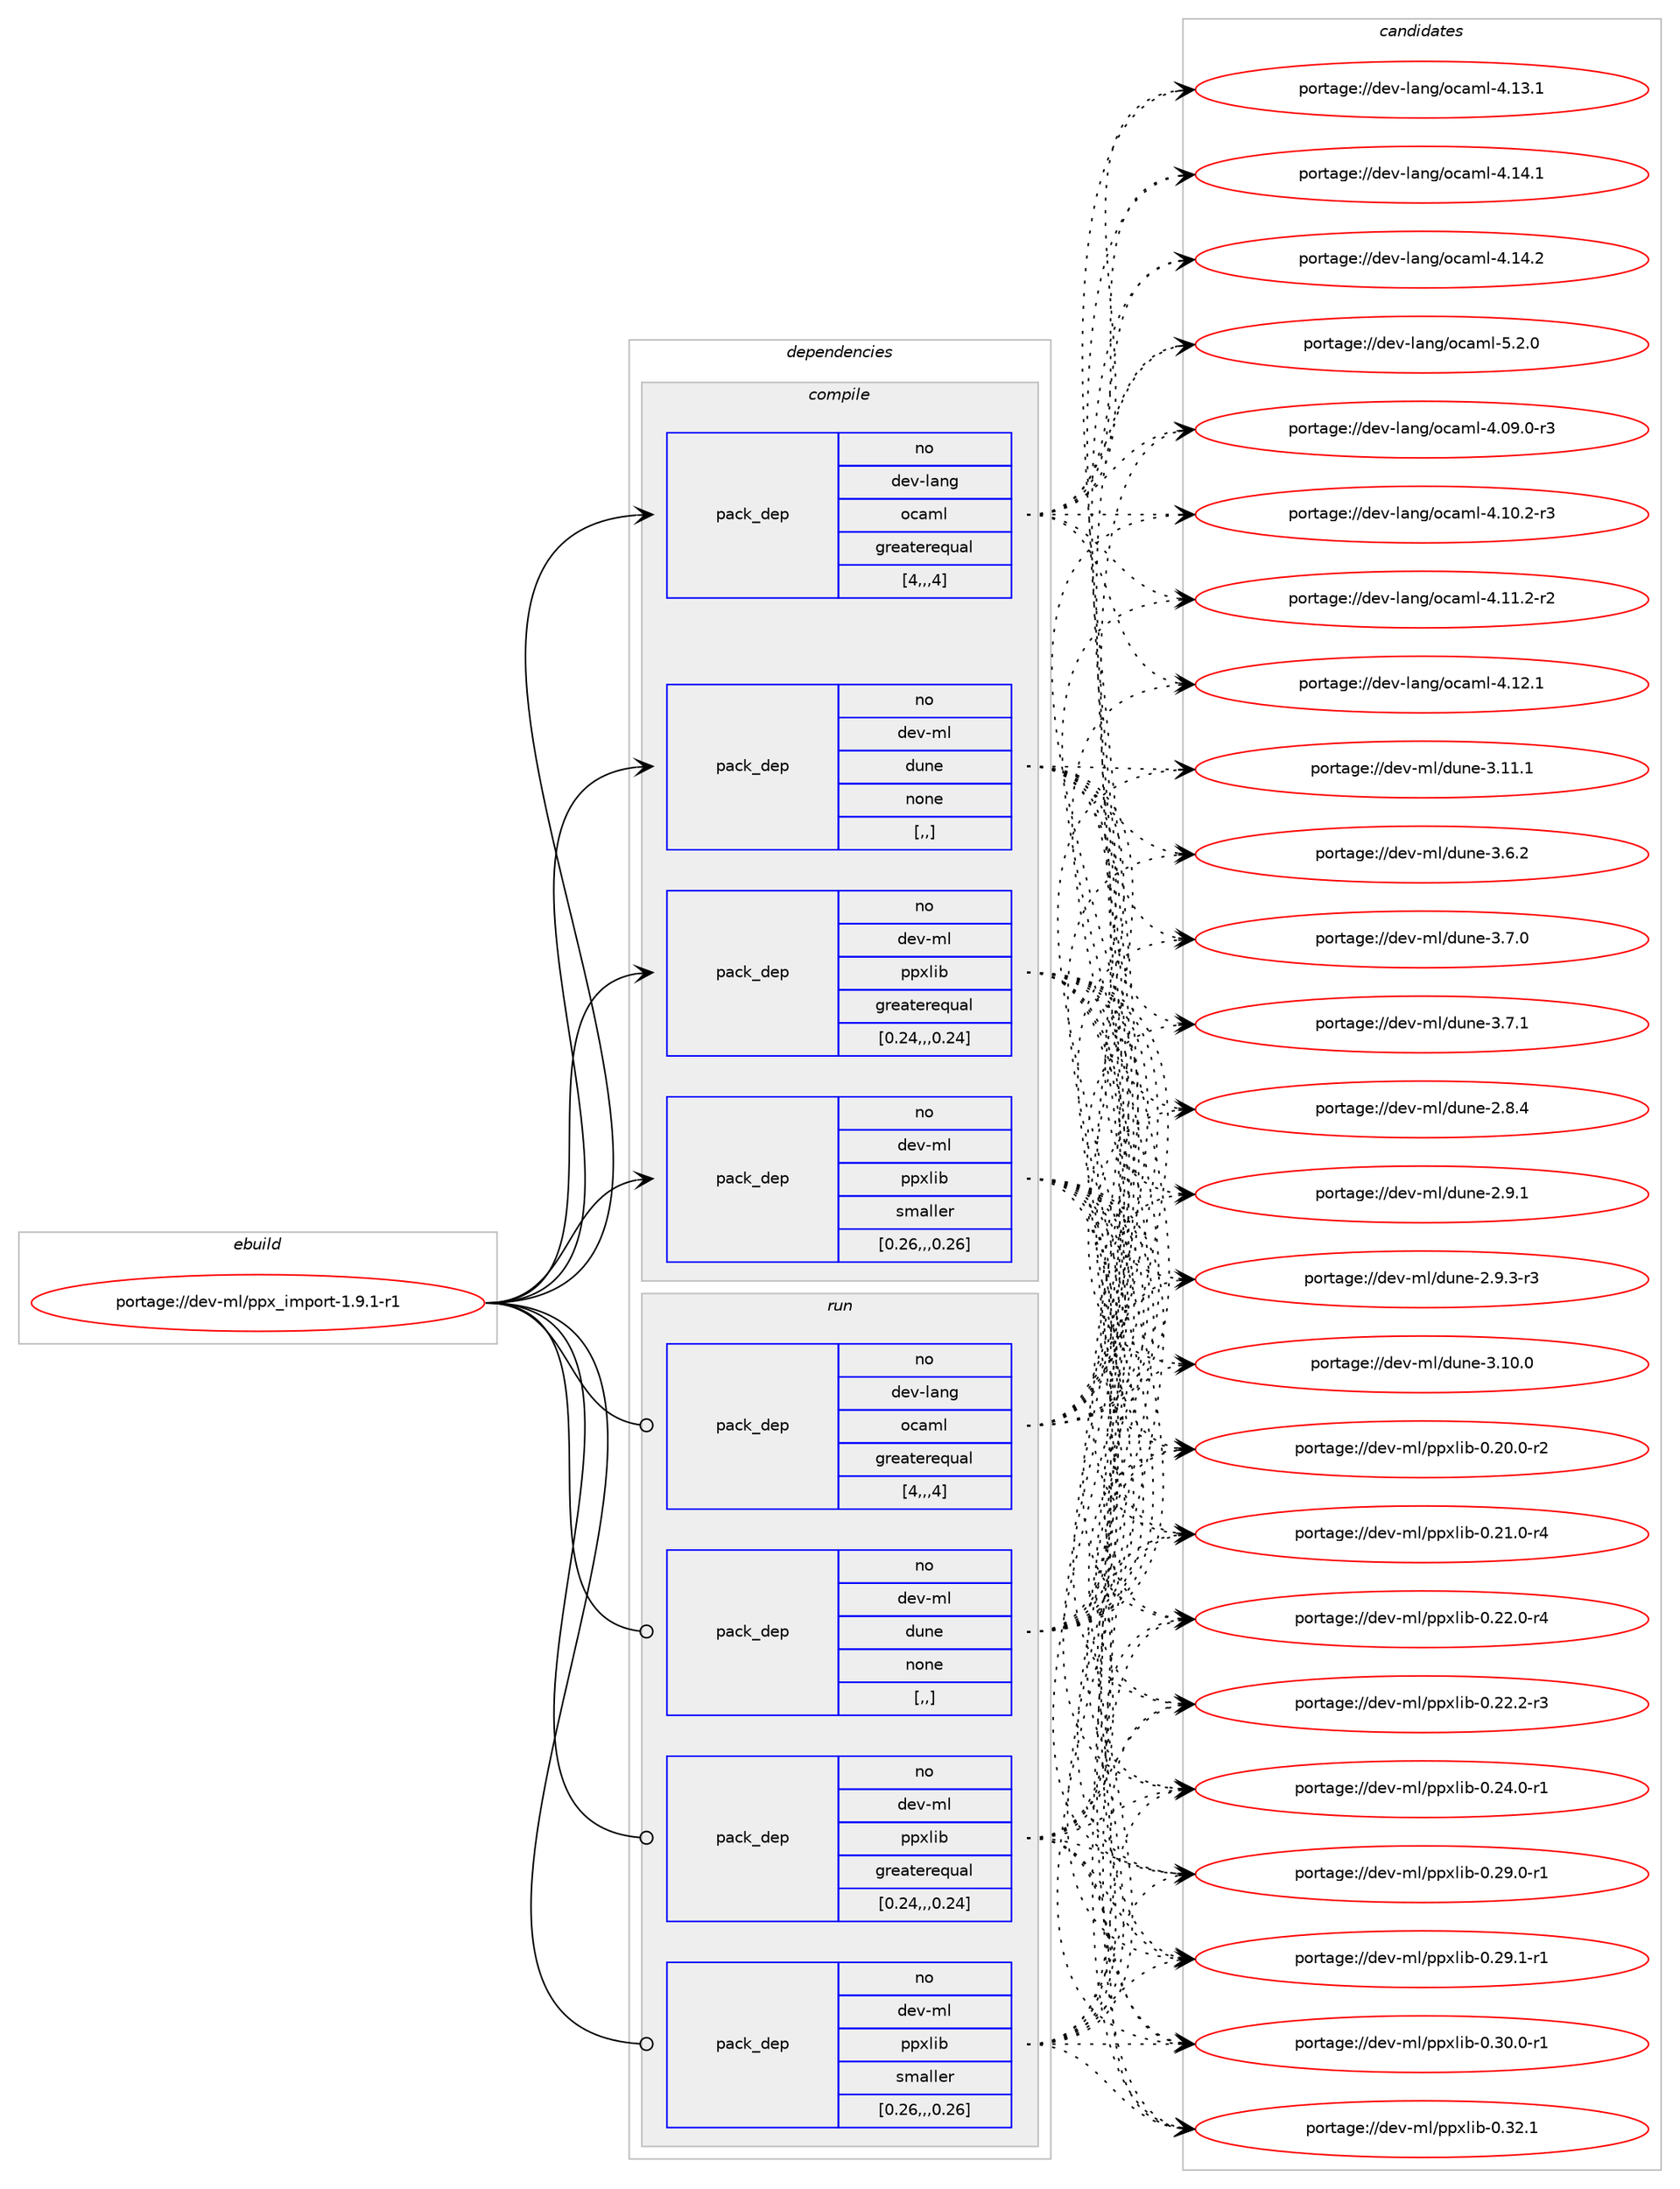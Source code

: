 digraph prolog {

# *************
# Graph options
# *************

newrank=true;
concentrate=true;
compound=true;
graph [rankdir=LR,fontname=Helvetica,fontsize=10,ranksep=1.5];#, ranksep=2.5, nodesep=0.2];
edge  [arrowhead=vee];
node  [fontname=Helvetica,fontsize=10];

# **********
# The ebuild
# **********

subgraph cluster_leftcol {
color=gray;
rank=same;
label=<<i>ebuild</i>>;
id [label="portage://dev-ml/ppx_import-1.9.1-r1", color=red, width=4, href="../dev-ml/ppx_import-1.9.1-r1.svg"];
}

# ****************
# The dependencies
# ****************

subgraph cluster_midcol {
color=gray;
label=<<i>dependencies</i>>;
subgraph cluster_compile {
fillcolor="#eeeeee";
style=filled;
label=<<i>compile</i>>;
subgraph pack89819 {
dependency119851 [label=<<TABLE BORDER="0" CELLBORDER="1" CELLSPACING="0" CELLPADDING="4" WIDTH="220"><TR><TD ROWSPAN="6" CELLPADDING="30">pack_dep</TD></TR><TR><TD WIDTH="110">no</TD></TR><TR><TD>dev-lang</TD></TR><TR><TD>ocaml</TD></TR><TR><TD>greaterequal</TD></TR><TR><TD>[4,,,4]</TD></TR></TABLE>>, shape=none, color=blue];
}
id:e -> dependency119851:w [weight=20,style="solid",arrowhead="vee"];
subgraph pack89820 {
dependency119852 [label=<<TABLE BORDER="0" CELLBORDER="1" CELLSPACING="0" CELLPADDING="4" WIDTH="220"><TR><TD ROWSPAN="6" CELLPADDING="30">pack_dep</TD></TR><TR><TD WIDTH="110">no</TD></TR><TR><TD>dev-ml</TD></TR><TR><TD>dune</TD></TR><TR><TD>none</TD></TR><TR><TD>[,,]</TD></TR></TABLE>>, shape=none, color=blue];
}
id:e -> dependency119852:w [weight=20,style="solid",arrowhead="vee"];
subgraph pack89821 {
dependency119853 [label=<<TABLE BORDER="0" CELLBORDER="1" CELLSPACING="0" CELLPADDING="4" WIDTH="220"><TR><TD ROWSPAN="6" CELLPADDING="30">pack_dep</TD></TR><TR><TD WIDTH="110">no</TD></TR><TR><TD>dev-ml</TD></TR><TR><TD>ppxlib</TD></TR><TR><TD>greaterequal</TD></TR><TR><TD>[0.24,,,0.24]</TD></TR></TABLE>>, shape=none, color=blue];
}
id:e -> dependency119853:w [weight=20,style="solid",arrowhead="vee"];
subgraph pack89822 {
dependency119854 [label=<<TABLE BORDER="0" CELLBORDER="1" CELLSPACING="0" CELLPADDING="4" WIDTH="220"><TR><TD ROWSPAN="6" CELLPADDING="30">pack_dep</TD></TR><TR><TD WIDTH="110">no</TD></TR><TR><TD>dev-ml</TD></TR><TR><TD>ppxlib</TD></TR><TR><TD>smaller</TD></TR><TR><TD>[0.26,,,0.26]</TD></TR></TABLE>>, shape=none, color=blue];
}
id:e -> dependency119854:w [weight=20,style="solid",arrowhead="vee"];
}
subgraph cluster_compileandrun {
fillcolor="#eeeeee";
style=filled;
label=<<i>compile and run</i>>;
}
subgraph cluster_run {
fillcolor="#eeeeee";
style=filled;
label=<<i>run</i>>;
subgraph pack89823 {
dependency119855 [label=<<TABLE BORDER="0" CELLBORDER="1" CELLSPACING="0" CELLPADDING="4" WIDTH="220"><TR><TD ROWSPAN="6" CELLPADDING="30">pack_dep</TD></TR><TR><TD WIDTH="110">no</TD></TR><TR><TD>dev-lang</TD></TR><TR><TD>ocaml</TD></TR><TR><TD>greaterequal</TD></TR><TR><TD>[4,,,4]</TD></TR></TABLE>>, shape=none, color=blue];
}
id:e -> dependency119855:w [weight=20,style="solid",arrowhead="odot"];
subgraph pack89824 {
dependency119856 [label=<<TABLE BORDER="0" CELLBORDER="1" CELLSPACING="0" CELLPADDING="4" WIDTH="220"><TR><TD ROWSPAN="6" CELLPADDING="30">pack_dep</TD></TR><TR><TD WIDTH="110">no</TD></TR><TR><TD>dev-ml</TD></TR><TR><TD>dune</TD></TR><TR><TD>none</TD></TR><TR><TD>[,,]</TD></TR></TABLE>>, shape=none, color=blue];
}
id:e -> dependency119856:w [weight=20,style="solid",arrowhead="odot"];
subgraph pack89825 {
dependency119857 [label=<<TABLE BORDER="0" CELLBORDER="1" CELLSPACING="0" CELLPADDING="4" WIDTH="220"><TR><TD ROWSPAN="6" CELLPADDING="30">pack_dep</TD></TR><TR><TD WIDTH="110">no</TD></TR><TR><TD>dev-ml</TD></TR><TR><TD>ppxlib</TD></TR><TR><TD>greaterequal</TD></TR><TR><TD>[0.24,,,0.24]</TD></TR></TABLE>>, shape=none, color=blue];
}
id:e -> dependency119857:w [weight=20,style="solid",arrowhead="odot"];
subgraph pack89826 {
dependency119858 [label=<<TABLE BORDER="0" CELLBORDER="1" CELLSPACING="0" CELLPADDING="4" WIDTH="220"><TR><TD ROWSPAN="6" CELLPADDING="30">pack_dep</TD></TR><TR><TD WIDTH="110">no</TD></TR><TR><TD>dev-ml</TD></TR><TR><TD>ppxlib</TD></TR><TR><TD>smaller</TD></TR><TR><TD>[0.26,,,0.26]</TD></TR></TABLE>>, shape=none, color=blue];
}
id:e -> dependency119858:w [weight=20,style="solid",arrowhead="odot"];
}
}

# **************
# The candidates
# **************

subgraph cluster_choices {
rank=same;
color=gray;
label=<<i>candidates</i>>;

subgraph choice89819 {
color=black;
nodesep=1;
choice1001011184510897110103471119997109108455246485746484511451 [label="portage://dev-lang/ocaml-4.09.0-r3", color=red, width=4,href="../dev-lang/ocaml-4.09.0-r3.svg"];
choice1001011184510897110103471119997109108455246494846504511451 [label="portage://dev-lang/ocaml-4.10.2-r3", color=red, width=4,href="../dev-lang/ocaml-4.10.2-r3.svg"];
choice1001011184510897110103471119997109108455246494946504511450 [label="portage://dev-lang/ocaml-4.11.2-r2", color=red, width=4,href="../dev-lang/ocaml-4.11.2-r2.svg"];
choice100101118451089711010347111999710910845524649504649 [label="portage://dev-lang/ocaml-4.12.1", color=red, width=4,href="../dev-lang/ocaml-4.12.1.svg"];
choice100101118451089711010347111999710910845524649514649 [label="portage://dev-lang/ocaml-4.13.1", color=red, width=4,href="../dev-lang/ocaml-4.13.1.svg"];
choice100101118451089711010347111999710910845524649524649 [label="portage://dev-lang/ocaml-4.14.1", color=red, width=4,href="../dev-lang/ocaml-4.14.1.svg"];
choice100101118451089711010347111999710910845524649524650 [label="portage://dev-lang/ocaml-4.14.2", color=red, width=4,href="../dev-lang/ocaml-4.14.2.svg"];
choice1001011184510897110103471119997109108455346504648 [label="portage://dev-lang/ocaml-5.2.0", color=red, width=4,href="../dev-lang/ocaml-5.2.0.svg"];
dependency119851:e -> choice1001011184510897110103471119997109108455246485746484511451:w [style=dotted,weight="100"];
dependency119851:e -> choice1001011184510897110103471119997109108455246494846504511451:w [style=dotted,weight="100"];
dependency119851:e -> choice1001011184510897110103471119997109108455246494946504511450:w [style=dotted,weight="100"];
dependency119851:e -> choice100101118451089711010347111999710910845524649504649:w [style=dotted,weight="100"];
dependency119851:e -> choice100101118451089711010347111999710910845524649514649:w [style=dotted,weight="100"];
dependency119851:e -> choice100101118451089711010347111999710910845524649524649:w [style=dotted,weight="100"];
dependency119851:e -> choice100101118451089711010347111999710910845524649524650:w [style=dotted,weight="100"];
dependency119851:e -> choice1001011184510897110103471119997109108455346504648:w [style=dotted,weight="100"];
}
subgraph choice89820 {
color=black;
nodesep=1;
choice1001011184510910847100117110101455046564652 [label="portage://dev-ml/dune-2.8.4", color=red, width=4,href="../dev-ml/dune-2.8.4.svg"];
choice1001011184510910847100117110101455046574649 [label="portage://dev-ml/dune-2.9.1", color=red, width=4,href="../dev-ml/dune-2.9.1.svg"];
choice10010111845109108471001171101014550465746514511451 [label="portage://dev-ml/dune-2.9.3-r3", color=red, width=4,href="../dev-ml/dune-2.9.3-r3.svg"];
choice100101118451091084710011711010145514649484648 [label="portage://dev-ml/dune-3.10.0", color=red, width=4,href="../dev-ml/dune-3.10.0.svg"];
choice100101118451091084710011711010145514649494649 [label="portage://dev-ml/dune-3.11.1", color=red, width=4,href="../dev-ml/dune-3.11.1.svg"];
choice1001011184510910847100117110101455146544650 [label="portage://dev-ml/dune-3.6.2", color=red, width=4,href="../dev-ml/dune-3.6.2.svg"];
choice1001011184510910847100117110101455146554648 [label="portage://dev-ml/dune-3.7.0", color=red, width=4,href="../dev-ml/dune-3.7.0.svg"];
choice1001011184510910847100117110101455146554649 [label="portage://dev-ml/dune-3.7.1", color=red, width=4,href="../dev-ml/dune-3.7.1.svg"];
dependency119852:e -> choice1001011184510910847100117110101455046564652:w [style=dotted,weight="100"];
dependency119852:e -> choice1001011184510910847100117110101455046574649:w [style=dotted,weight="100"];
dependency119852:e -> choice10010111845109108471001171101014550465746514511451:w [style=dotted,weight="100"];
dependency119852:e -> choice100101118451091084710011711010145514649484648:w [style=dotted,weight="100"];
dependency119852:e -> choice100101118451091084710011711010145514649494649:w [style=dotted,weight="100"];
dependency119852:e -> choice1001011184510910847100117110101455146544650:w [style=dotted,weight="100"];
dependency119852:e -> choice1001011184510910847100117110101455146554648:w [style=dotted,weight="100"];
dependency119852:e -> choice1001011184510910847100117110101455146554649:w [style=dotted,weight="100"];
}
subgraph choice89821 {
color=black;
nodesep=1;
choice100101118451091084711211212010810598454846504846484511450 [label="portage://dev-ml/ppxlib-0.20.0-r2", color=red, width=4,href="../dev-ml/ppxlib-0.20.0-r2.svg"];
choice100101118451091084711211212010810598454846504946484511452 [label="portage://dev-ml/ppxlib-0.21.0-r4", color=red, width=4,href="../dev-ml/ppxlib-0.21.0-r4.svg"];
choice100101118451091084711211212010810598454846505046484511452 [label="portage://dev-ml/ppxlib-0.22.0-r4", color=red, width=4,href="../dev-ml/ppxlib-0.22.0-r4.svg"];
choice100101118451091084711211212010810598454846505046504511451 [label="portage://dev-ml/ppxlib-0.22.2-r3", color=red, width=4,href="../dev-ml/ppxlib-0.22.2-r3.svg"];
choice100101118451091084711211212010810598454846505246484511449 [label="portage://dev-ml/ppxlib-0.24.0-r1", color=red, width=4,href="../dev-ml/ppxlib-0.24.0-r1.svg"];
choice100101118451091084711211212010810598454846505746484511449 [label="portage://dev-ml/ppxlib-0.29.0-r1", color=red, width=4,href="../dev-ml/ppxlib-0.29.0-r1.svg"];
choice100101118451091084711211212010810598454846505746494511449 [label="portage://dev-ml/ppxlib-0.29.1-r1", color=red, width=4,href="../dev-ml/ppxlib-0.29.1-r1.svg"];
choice100101118451091084711211212010810598454846514846484511449 [label="portage://dev-ml/ppxlib-0.30.0-r1", color=red, width=4,href="../dev-ml/ppxlib-0.30.0-r1.svg"];
choice10010111845109108471121121201081059845484651504649 [label="portage://dev-ml/ppxlib-0.32.1", color=red, width=4,href="../dev-ml/ppxlib-0.32.1.svg"];
dependency119853:e -> choice100101118451091084711211212010810598454846504846484511450:w [style=dotted,weight="100"];
dependency119853:e -> choice100101118451091084711211212010810598454846504946484511452:w [style=dotted,weight="100"];
dependency119853:e -> choice100101118451091084711211212010810598454846505046484511452:w [style=dotted,weight="100"];
dependency119853:e -> choice100101118451091084711211212010810598454846505046504511451:w [style=dotted,weight="100"];
dependency119853:e -> choice100101118451091084711211212010810598454846505246484511449:w [style=dotted,weight="100"];
dependency119853:e -> choice100101118451091084711211212010810598454846505746484511449:w [style=dotted,weight="100"];
dependency119853:e -> choice100101118451091084711211212010810598454846505746494511449:w [style=dotted,weight="100"];
dependency119853:e -> choice100101118451091084711211212010810598454846514846484511449:w [style=dotted,weight="100"];
dependency119853:e -> choice10010111845109108471121121201081059845484651504649:w [style=dotted,weight="100"];
}
subgraph choice89822 {
color=black;
nodesep=1;
choice100101118451091084711211212010810598454846504846484511450 [label="portage://dev-ml/ppxlib-0.20.0-r2", color=red, width=4,href="../dev-ml/ppxlib-0.20.0-r2.svg"];
choice100101118451091084711211212010810598454846504946484511452 [label="portage://dev-ml/ppxlib-0.21.0-r4", color=red, width=4,href="../dev-ml/ppxlib-0.21.0-r4.svg"];
choice100101118451091084711211212010810598454846505046484511452 [label="portage://dev-ml/ppxlib-0.22.0-r4", color=red, width=4,href="../dev-ml/ppxlib-0.22.0-r4.svg"];
choice100101118451091084711211212010810598454846505046504511451 [label="portage://dev-ml/ppxlib-0.22.2-r3", color=red, width=4,href="../dev-ml/ppxlib-0.22.2-r3.svg"];
choice100101118451091084711211212010810598454846505246484511449 [label="portage://dev-ml/ppxlib-0.24.0-r1", color=red, width=4,href="../dev-ml/ppxlib-0.24.0-r1.svg"];
choice100101118451091084711211212010810598454846505746484511449 [label="portage://dev-ml/ppxlib-0.29.0-r1", color=red, width=4,href="../dev-ml/ppxlib-0.29.0-r1.svg"];
choice100101118451091084711211212010810598454846505746494511449 [label="portage://dev-ml/ppxlib-0.29.1-r1", color=red, width=4,href="../dev-ml/ppxlib-0.29.1-r1.svg"];
choice100101118451091084711211212010810598454846514846484511449 [label="portage://dev-ml/ppxlib-0.30.0-r1", color=red, width=4,href="../dev-ml/ppxlib-0.30.0-r1.svg"];
choice10010111845109108471121121201081059845484651504649 [label="portage://dev-ml/ppxlib-0.32.1", color=red, width=4,href="../dev-ml/ppxlib-0.32.1.svg"];
dependency119854:e -> choice100101118451091084711211212010810598454846504846484511450:w [style=dotted,weight="100"];
dependency119854:e -> choice100101118451091084711211212010810598454846504946484511452:w [style=dotted,weight="100"];
dependency119854:e -> choice100101118451091084711211212010810598454846505046484511452:w [style=dotted,weight="100"];
dependency119854:e -> choice100101118451091084711211212010810598454846505046504511451:w [style=dotted,weight="100"];
dependency119854:e -> choice100101118451091084711211212010810598454846505246484511449:w [style=dotted,weight="100"];
dependency119854:e -> choice100101118451091084711211212010810598454846505746484511449:w [style=dotted,weight="100"];
dependency119854:e -> choice100101118451091084711211212010810598454846505746494511449:w [style=dotted,weight="100"];
dependency119854:e -> choice100101118451091084711211212010810598454846514846484511449:w [style=dotted,weight="100"];
dependency119854:e -> choice10010111845109108471121121201081059845484651504649:w [style=dotted,weight="100"];
}
subgraph choice89823 {
color=black;
nodesep=1;
choice1001011184510897110103471119997109108455246485746484511451 [label="portage://dev-lang/ocaml-4.09.0-r3", color=red, width=4,href="../dev-lang/ocaml-4.09.0-r3.svg"];
choice1001011184510897110103471119997109108455246494846504511451 [label="portage://dev-lang/ocaml-4.10.2-r3", color=red, width=4,href="../dev-lang/ocaml-4.10.2-r3.svg"];
choice1001011184510897110103471119997109108455246494946504511450 [label="portage://dev-lang/ocaml-4.11.2-r2", color=red, width=4,href="../dev-lang/ocaml-4.11.2-r2.svg"];
choice100101118451089711010347111999710910845524649504649 [label="portage://dev-lang/ocaml-4.12.1", color=red, width=4,href="../dev-lang/ocaml-4.12.1.svg"];
choice100101118451089711010347111999710910845524649514649 [label="portage://dev-lang/ocaml-4.13.1", color=red, width=4,href="../dev-lang/ocaml-4.13.1.svg"];
choice100101118451089711010347111999710910845524649524649 [label="portage://dev-lang/ocaml-4.14.1", color=red, width=4,href="../dev-lang/ocaml-4.14.1.svg"];
choice100101118451089711010347111999710910845524649524650 [label="portage://dev-lang/ocaml-4.14.2", color=red, width=4,href="../dev-lang/ocaml-4.14.2.svg"];
choice1001011184510897110103471119997109108455346504648 [label="portage://dev-lang/ocaml-5.2.0", color=red, width=4,href="../dev-lang/ocaml-5.2.0.svg"];
dependency119855:e -> choice1001011184510897110103471119997109108455246485746484511451:w [style=dotted,weight="100"];
dependency119855:e -> choice1001011184510897110103471119997109108455246494846504511451:w [style=dotted,weight="100"];
dependency119855:e -> choice1001011184510897110103471119997109108455246494946504511450:w [style=dotted,weight="100"];
dependency119855:e -> choice100101118451089711010347111999710910845524649504649:w [style=dotted,weight="100"];
dependency119855:e -> choice100101118451089711010347111999710910845524649514649:w [style=dotted,weight="100"];
dependency119855:e -> choice100101118451089711010347111999710910845524649524649:w [style=dotted,weight="100"];
dependency119855:e -> choice100101118451089711010347111999710910845524649524650:w [style=dotted,weight="100"];
dependency119855:e -> choice1001011184510897110103471119997109108455346504648:w [style=dotted,weight="100"];
}
subgraph choice89824 {
color=black;
nodesep=1;
choice1001011184510910847100117110101455046564652 [label="portage://dev-ml/dune-2.8.4", color=red, width=4,href="../dev-ml/dune-2.8.4.svg"];
choice1001011184510910847100117110101455046574649 [label="portage://dev-ml/dune-2.9.1", color=red, width=4,href="../dev-ml/dune-2.9.1.svg"];
choice10010111845109108471001171101014550465746514511451 [label="portage://dev-ml/dune-2.9.3-r3", color=red, width=4,href="../dev-ml/dune-2.9.3-r3.svg"];
choice100101118451091084710011711010145514649484648 [label="portage://dev-ml/dune-3.10.0", color=red, width=4,href="../dev-ml/dune-3.10.0.svg"];
choice100101118451091084710011711010145514649494649 [label="portage://dev-ml/dune-3.11.1", color=red, width=4,href="../dev-ml/dune-3.11.1.svg"];
choice1001011184510910847100117110101455146544650 [label="portage://dev-ml/dune-3.6.2", color=red, width=4,href="../dev-ml/dune-3.6.2.svg"];
choice1001011184510910847100117110101455146554648 [label="portage://dev-ml/dune-3.7.0", color=red, width=4,href="../dev-ml/dune-3.7.0.svg"];
choice1001011184510910847100117110101455146554649 [label="portage://dev-ml/dune-3.7.1", color=red, width=4,href="../dev-ml/dune-3.7.1.svg"];
dependency119856:e -> choice1001011184510910847100117110101455046564652:w [style=dotted,weight="100"];
dependency119856:e -> choice1001011184510910847100117110101455046574649:w [style=dotted,weight="100"];
dependency119856:e -> choice10010111845109108471001171101014550465746514511451:w [style=dotted,weight="100"];
dependency119856:e -> choice100101118451091084710011711010145514649484648:w [style=dotted,weight="100"];
dependency119856:e -> choice100101118451091084710011711010145514649494649:w [style=dotted,weight="100"];
dependency119856:e -> choice1001011184510910847100117110101455146544650:w [style=dotted,weight="100"];
dependency119856:e -> choice1001011184510910847100117110101455146554648:w [style=dotted,weight="100"];
dependency119856:e -> choice1001011184510910847100117110101455146554649:w [style=dotted,weight="100"];
}
subgraph choice89825 {
color=black;
nodesep=1;
choice100101118451091084711211212010810598454846504846484511450 [label="portage://dev-ml/ppxlib-0.20.0-r2", color=red, width=4,href="../dev-ml/ppxlib-0.20.0-r2.svg"];
choice100101118451091084711211212010810598454846504946484511452 [label="portage://dev-ml/ppxlib-0.21.0-r4", color=red, width=4,href="../dev-ml/ppxlib-0.21.0-r4.svg"];
choice100101118451091084711211212010810598454846505046484511452 [label="portage://dev-ml/ppxlib-0.22.0-r4", color=red, width=4,href="../dev-ml/ppxlib-0.22.0-r4.svg"];
choice100101118451091084711211212010810598454846505046504511451 [label="portage://dev-ml/ppxlib-0.22.2-r3", color=red, width=4,href="../dev-ml/ppxlib-0.22.2-r3.svg"];
choice100101118451091084711211212010810598454846505246484511449 [label="portage://dev-ml/ppxlib-0.24.0-r1", color=red, width=4,href="../dev-ml/ppxlib-0.24.0-r1.svg"];
choice100101118451091084711211212010810598454846505746484511449 [label="portage://dev-ml/ppxlib-0.29.0-r1", color=red, width=4,href="../dev-ml/ppxlib-0.29.0-r1.svg"];
choice100101118451091084711211212010810598454846505746494511449 [label="portage://dev-ml/ppxlib-0.29.1-r1", color=red, width=4,href="../dev-ml/ppxlib-0.29.1-r1.svg"];
choice100101118451091084711211212010810598454846514846484511449 [label="portage://dev-ml/ppxlib-0.30.0-r1", color=red, width=4,href="../dev-ml/ppxlib-0.30.0-r1.svg"];
choice10010111845109108471121121201081059845484651504649 [label="portage://dev-ml/ppxlib-0.32.1", color=red, width=4,href="../dev-ml/ppxlib-0.32.1.svg"];
dependency119857:e -> choice100101118451091084711211212010810598454846504846484511450:w [style=dotted,weight="100"];
dependency119857:e -> choice100101118451091084711211212010810598454846504946484511452:w [style=dotted,weight="100"];
dependency119857:e -> choice100101118451091084711211212010810598454846505046484511452:w [style=dotted,weight="100"];
dependency119857:e -> choice100101118451091084711211212010810598454846505046504511451:w [style=dotted,weight="100"];
dependency119857:e -> choice100101118451091084711211212010810598454846505246484511449:w [style=dotted,weight="100"];
dependency119857:e -> choice100101118451091084711211212010810598454846505746484511449:w [style=dotted,weight="100"];
dependency119857:e -> choice100101118451091084711211212010810598454846505746494511449:w [style=dotted,weight="100"];
dependency119857:e -> choice100101118451091084711211212010810598454846514846484511449:w [style=dotted,weight="100"];
dependency119857:e -> choice10010111845109108471121121201081059845484651504649:w [style=dotted,weight="100"];
}
subgraph choice89826 {
color=black;
nodesep=1;
choice100101118451091084711211212010810598454846504846484511450 [label="portage://dev-ml/ppxlib-0.20.0-r2", color=red, width=4,href="../dev-ml/ppxlib-0.20.0-r2.svg"];
choice100101118451091084711211212010810598454846504946484511452 [label="portage://dev-ml/ppxlib-0.21.0-r4", color=red, width=4,href="../dev-ml/ppxlib-0.21.0-r4.svg"];
choice100101118451091084711211212010810598454846505046484511452 [label="portage://dev-ml/ppxlib-0.22.0-r4", color=red, width=4,href="../dev-ml/ppxlib-0.22.0-r4.svg"];
choice100101118451091084711211212010810598454846505046504511451 [label="portage://dev-ml/ppxlib-0.22.2-r3", color=red, width=4,href="../dev-ml/ppxlib-0.22.2-r3.svg"];
choice100101118451091084711211212010810598454846505246484511449 [label="portage://dev-ml/ppxlib-0.24.0-r1", color=red, width=4,href="../dev-ml/ppxlib-0.24.0-r1.svg"];
choice100101118451091084711211212010810598454846505746484511449 [label="portage://dev-ml/ppxlib-0.29.0-r1", color=red, width=4,href="../dev-ml/ppxlib-0.29.0-r1.svg"];
choice100101118451091084711211212010810598454846505746494511449 [label="portage://dev-ml/ppxlib-0.29.1-r1", color=red, width=4,href="../dev-ml/ppxlib-0.29.1-r1.svg"];
choice100101118451091084711211212010810598454846514846484511449 [label="portage://dev-ml/ppxlib-0.30.0-r1", color=red, width=4,href="../dev-ml/ppxlib-0.30.0-r1.svg"];
choice10010111845109108471121121201081059845484651504649 [label="portage://dev-ml/ppxlib-0.32.1", color=red, width=4,href="../dev-ml/ppxlib-0.32.1.svg"];
dependency119858:e -> choice100101118451091084711211212010810598454846504846484511450:w [style=dotted,weight="100"];
dependency119858:e -> choice100101118451091084711211212010810598454846504946484511452:w [style=dotted,weight="100"];
dependency119858:e -> choice100101118451091084711211212010810598454846505046484511452:w [style=dotted,weight="100"];
dependency119858:e -> choice100101118451091084711211212010810598454846505046504511451:w [style=dotted,weight="100"];
dependency119858:e -> choice100101118451091084711211212010810598454846505246484511449:w [style=dotted,weight="100"];
dependency119858:e -> choice100101118451091084711211212010810598454846505746484511449:w [style=dotted,weight="100"];
dependency119858:e -> choice100101118451091084711211212010810598454846505746494511449:w [style=dotted,weight="100"];
dependency119858:e -> choice100101118451091084711211212010810598454846514846484511449:w [style=dotted,weight="100"];
dependency119858:e -> choice10010111845109108471121121201081059845484651504649:w [style=dotted,weight="100"];
}
}

}
